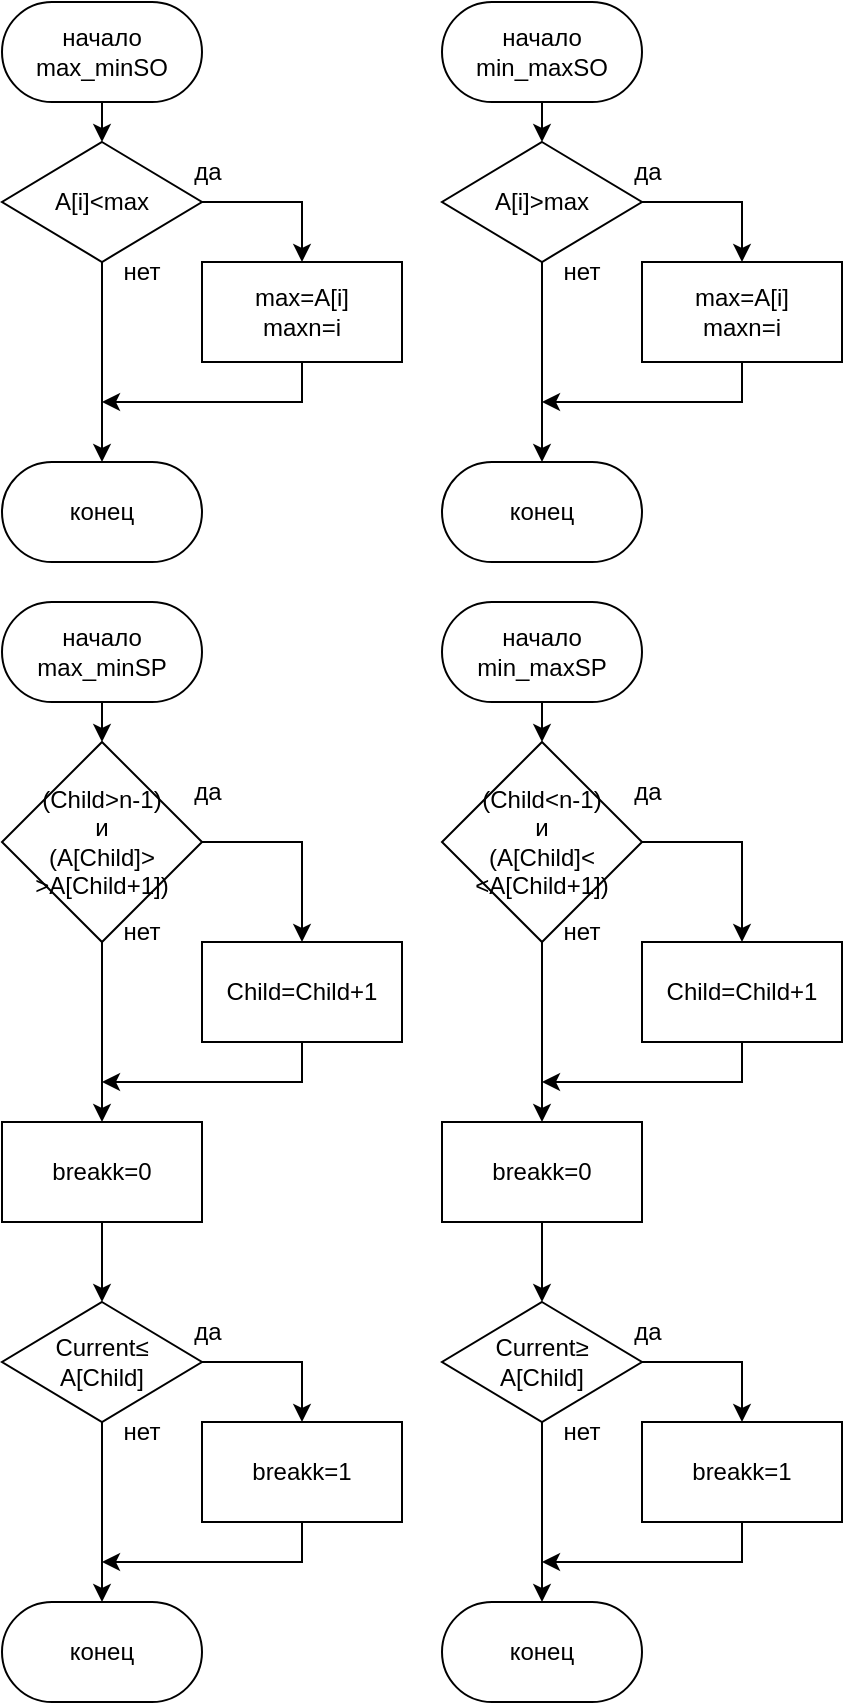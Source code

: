 <mxfile version="22.1.11" type="device">
  <diagram name="Страница — 1" id="pFYDhxXLdyjuPuil33mV">
    <mxGraphModel dx="472" dy="835" grid="1" gridSize="10" guides="1" tooltips="1" connect="1" arrows="1" fold="1" page="1" pageScale="1" pageWidth="827" pageHeight="1169" math="0" shadow="0">
      <root>
        <mxCell id="0" />
        <mxCell id="1" parent="0" />
        <mxCell id="r4o31-9kBz0pcTyGA1zk-6" style="edgeStyle=orthogonalEdgeStyle;rounded=0;orthogonalLoop=1;jettySize=auto;html=1;exitX=0.5;exitY=1;exitDx=0;exitDy=0;entryX=0.5;entryY=0;entryDx=0;entryDy=0;" edge="1" parent="1" source="r4o31-9kBz0pcTyGA1zk-1" target="r4o31-9kBz0pcTyGA1zk-7">
          <mxGeometry relative="1" as="geometry">
            <mxPoint x="70" y="90" as="targetPoint" />
          </mxGeometry>
        </mxCell>
        <mxCell id="r4o31-9kBz0pcTyGA1zk-1" value="начало&lt;br&gt;max_minSO" style="rounded=1;whiteSpace=wrap;html=1;arcSize=50;" vertex="1" parent="1">
          <mxGeometry x="20" y="20" width="100" height="50" as="geometry" />
        </mxCell>
        <mxCell id="r4o31-9kBz0pcTyGA1zk-11" style="edgeStyle=orthogonalEdgeStyle;rounded=0;orthogonalLoop=1;jettySize=auto;html=1;exitX=1;exitY=0.5;exitDx=0;exitDy=0;" edge="1" parent="1" source="r4o31-9kBz0pcTyGA1zk-7" target="r4o31-9kBz0pcTyGA1zk-10">
          <mxGeometry relative="1" as="geometry" />
        </mxCell>
        <mxCell id="r4o31-9kBz0pcTyGA1zk-14" style="edgeStyle=orthogonalEdgeStyle;rounded=0;orthogonalLoop=1;jettySize=auto;html=1;exitX=0.5;exitY=1;exitDx=0;exitDy=0;entryX=0.5;entryY=0;entryDx=0;entryDy=0;" edge="1" parent="1" source="r4o31-9kBz0pcTyGA1zk-7" target="r4o31-9kBz0pcTyGA1zk-12">
          <mxGeometry relative="1" as="geometry" />
        </mxCell>
        <mxCell id="r4o31-9kBz0pcTyGA1zk-7" value="A[i]&amp;lt;max" style="rhombus;whiteSpace=wrap;html=1;" vertex="1" parent="1">
          <mxGeometry x="20" y="90" width="100" height="60" as="geometry" />
        </mxCell>
        <mxCell id="r4o31-9kBz0pcTyGA1zk-8" value="да" style="text;html=1;strokeColor=none;fillColor=none;align=center;verticalAlign=middle;whiteSpace=wrap;rounded=0;" vertex="1" parent="1">
          <mxGeometry x="93" y="90" width="60" height="30" as="geometry" />
        </mxCell>
        <mxCell id="r4o31-9kBz0pcTyGA1zk-9" value="нет" style="text;html=1;strokeColor=none;fillColor=none;align=center;verticalAlign=middle;whiteSpace=wrap;rounded=0;" vertex="1" parent="1">
          <mxGeometry x="60" y="140" width="60" height="30" as="geometry" />
        </mxCell>
        <mxCell id="r4o31-9kBz0pcTyGA1zk-15" style="edgeStyle=orthogonalEdgeStyle;rounded=0;orthogonalLoop=1;jettySize=auto;html=1;exitX=0.5;exitY=1;exitDx=0;exitDy=0;" edge="1" parent="1" source="r4o31-9kBz0pcTyGA1zk-10">
          <mxGeometry relative="1" as="geometry">
            <mxPoint x="70" y="220" as="targetPoint" />
            <Array as="points">
              <mxPoint x="170" y="220" />
            </Array>
          </mxGeometry>
        </mxCell>
        <mxCell id="r4o31-9kBz0pcTyGA1zk-10" value="&lt;div&gt;max=A[i]&lt;/div&gt;&lt;div&gt;&lt;span style=&quot;background-color: initial;&quot;&gt;maxn=i&lt;/span&gt;&lt;/div&gt;" style="rounded=0;whiteSpace=wrap;html=1;" vertex="1" parent="1">
          <mxGeometry x="120" y="150" width="100" height="50" as="geometry" />
        </mxCell>
        <mxCell id="r4o31-9kBz0pcTyGA1zk-12" value="конец" style="rounded=1;whiteSpace=wrap;html=1;arcSize=50;" vertex="1" parent="1">
          <mxGeometry x="20" y="250" width="100" height="50" as="geometry" />
        </mxCell>
        <mxCell id="r4o31-9kBz0pcTyGA1zk-16" style="edgeStyle=orthogonalEdgeStyle;rounded=0;orthogonalLoop=1;jettySize=auto;html=1;exitX=0.5;exitY=1;exitDx=0;exitDy=0;entryX=0.5;entryY=0;entryDx=0;entryDy=0;" edge="1" parent="1" source="r4o31-9kBz0pcTyGA1zk-17" target="r4o31-9kBz0pcTyGA1zk-20">
          <mxGeometry relative="1" as="geometry">
            <mxPoint x="290" y="90" as="targetPoint" />
          </mxGeometry>
        </mxCell>
        <mxCell id="r4o31-9kBz0pcTyGA1zk-17" value="начало&lt;br&gt;min_maxSO" style="rounded=1;whiteSpace=wrap;html=1;arcSize=50;" vertex="1" parent="1">
          <mxGeometry x="240" y="20" width="100" height="50" as="geometry" />
        </mxCell>
        <mxCell id="r4o31-9kBz0pcTyGA1zk-18" style="edgeStyle=orthogonalEdgeStyle;rounded=0;orthogonalLoop=1;jettySize=auto;html=1;exitX=1;exitY=0.5;exitDx=0;exitDy=0;" edge="1" parent="1" source="r4o31-9kBz0pcTyGA1zk-20" target="r4o31-9kBz0pcTyGA1zk-24">
          <mxGeometry relative="1" as="geometry" />
        </mxCell>
        <mxCell id="r4o31-9kBz0pcTyGA1zk-19" style="edgeStyle=orthogonalEdgeStyle;rounded=0;orthogonalLoop=1;jettySize=auto;html=1;exitX=0.5;exitY=1;exitDx=0;exitDy=0;entryX=0.5;entryY=0;entryDx=0;entryDy=0;" edge="1" parent="1" source="r4o31-9kBz0pcTyGA1zk-20" target="r4o31-9kBz0pcTyGA1zk-25">
          <mxGeometry relative="1" as="geometry" />
        </mxCell>
        <mxCell id="r4o31-9kBz0pcTyGA1zk-20" value="A[i]&amp;gt;max" style="rhombus;whiteSpace=wrap;html=1;" vertex="1" parent="1">
          <mxGeometry x="240" y="90" width="100" height="60" as="geometry" />
        </mxCell>
        <mxCell id="r4o31-9kBz0pcTyGA1zk-21" value="да" style="text;html=1;strokeColor=none;fillColor=none;align=center;verticalAlign=middle;whiteSpace=wrap;rounded=0;" vertex="1" parent="1">
          <mxGeometry x="313" y="90" width="60" height="30" as="geometry" />
        </mxCell>
        <mxCell id="r4o31-9kBz0pcTyGA1zk-22" value="нет" style="text;html=1;strokeColor=none;fillColor=none;align=center;verticalAlign=middle;whiteSpace=wrap;rounded=0;" vertex="1" parent="1">
          <mxGeometry x="280" y="140" width="60" height="30" as="geometry" />
        </mxCell>
        <mxCell id="r4o31-9kBz0pcTyGA1zk-23" style="edgeStyle=orthogonalEdgeStyle;rounded=0;orthogonalLoop=1;jettySize=auto;html=1;exitX=0.5;exitY=1;exitDx=0;exitDy=0;" edge="1" parent="1" source="r4o31-9kBz0pcTyGA1zk-24">
          <mxGeometry relative="1" as="geometry">
            <mxPoint x="290" y="220" as="targetPoint" />
            <Array as="points">
              <mxPoint x="390" y="220" />
            </Array>
          </mxGeometry>
        </mxCell>
        <mxCell id="r4o31-9kBz0pcTyGA1zk-24" value="&lt;div&gt;max=A[i]&lt;/div&gt;&lt;div&gt;&lt;span style=&quot;background-color: initial;&quot;&gt;maxn=i&lt;/span&gt;&lt;/div&gt;" style="rounded=0;whiteSpace=wrap;html=1;" vertex="1" parent="1">
          <mxGeometry x="340" y="150" width="100" height="50" as="geometry" />
        </mxCell>
        <mxCell id="r4o31-9kBz0pcTyGA1zk-25" value="конец" style="rounded=1;whiteSpace=wrap;html=1;arcSize=50;" vertex="1" parent="1">
          <mxGeometry x="240" y="250" width="100" height="50" as="geometry" />
        </mxCell>
        <mxCell id="r4o31-9kBz0pcTyGA1zk-30" style="edgeStyle=orthogonalEdgeStyle;rounded=0;orthogonalLoop=1;jettySize=auto;html=1;exitX=0.5;exitY=1;exitDx=0;exitDy=0;entryX=0.5;entryY=0;entryDx=0;entryDy=0;" edge="1" parent="1" source="r4o31-9kBz0pcTyGA1zk-26" target="r4o31-9kBz0pcTyGA1zk-27">
          <mxGeometry relative="1" as="geometry" />
        </mxCell>
        <mxCell id="r4o31-9kBz0pcTyGA1zk-26" value="начало&lt;br&gt;max_minSP" style="rounded=1;whiteSpace=wrap;html=1;arcSize=50;" vertex="1" parent="1">
          <mxGeometry x="20" y="320" width="100" height="50" as="geometry" />
        </mxCell>
        <mxCell id="r4o31-9kBz0pcTyGA1zk-32" style="edgeStyle=orthogonalEdgeStyle;rounded=0;orthogonalLoop=1;jettySize=auto;html=1;exitX=1;exitY=0.5;exitDx=0;exitDy=0;entryX=0.5;entryY=0;entryDx=0;entryDy=0;" edge="1" parent="1" source="r4o31-9kBz0pcTyGA1zk-27" target="r4o31-9kBz0pcTyGA1zk-31">
          <mxGeometry relative="1" as="geometry" />
        </mxCell>
        <mxCell id="r4o31-9kBz0pcTyGA1zk-37" style="edgeStyle=orthogonalEdgeStyle;rounded=0;orthogonalLoop=1;jettySize=auto;html=1;exitX=0.5;exitY=1;exitDx=0;exitDy=0;" edge="1" parent="1" source="r4o31-9kBz0pcTyGA1zk-27" target="r4o31-9kBz0pcTyGA1zk-35">
          <mxGeometry relative="1" as="geometry" />
        </mxCell>
        <mxCell id="r4o31-9kBz0pcTyGA1zk-27" value="(Child&amp;gt;n-1) &lt;br&gt;и&lt;br&gt;(A[Child]&amp;gt;&lt;br&gt;&amp;gt;A[Child+1])" style="rhombus;whiteSpace=wrap;html=1;" vertex="1" parent="1">
          <mxGeometry x="20" y="390" width="100" height="100" as="geometry" />
        </mxCell>
        <mxCell id="r4o31-9kBz0pcTyGA1zk-28" value="да" style="text;html=1;strokeColor=none;fillColor=none;align=center;verticalAlign=middle;whiteSpace=wrap;rounded=0;" vertex="1" parent="1">
          <mxGeometry x="93" y="400" width="60" height="30" as="geometry" />
        </mxCell>
        <mxCell id="r4o31-9kBz0pcTyGA1zk-29" value="нет" style="text;html=1;strokeColor=none;fillColor=none;align=center;verticalAlign=middle;whiteSpace=wrap;rounded=0;" vertex="1" parent="1">
          <mxGeometry x="60" y="470" width="60" height="30" as="geometry" />
        </mxCell>
        <mxCell id="r4o31-9kBz0pcTyGA1zk-47" style="edgeStyle=orthogonalEdgeStyle;rounded=0;orthogonalLoop=1;jettySize=auto;html=1;exitX=0.5;exitY=1;exitDx=0;exitDy=0;" edge="1" parent="1" source="r4o31-9kBz0pcTyGA1zk-31">
          <mxGeometry relative="1" as="geometry">
            <mxPoint x="70" y="560" as="targetPoint" />
            <Array as="points">
              <mxPoint x="170" y="560" />
            </Array>
          </mxGeometry>
        </mxCell>
        <mxCell id="r4o31-9kBz0pcTyGA1zk-31" value="Child=Child+1" style="rounded=0;whiteSpace=wrap;html=1;" vertex="1" parent="1">
          <mxGeometry x="120" y="490" width="100" height="50" as="geometry" />
        </mxCell>
        <mxCell id="r4o31-9kBz0pcTyGA1zk-43" style="edgeStyle=orthogonalEdgeStyle;rounded=0;orthogonalLoop=1;jettySize=auto;html=1;exitX=0.5;exitY=1;exitDx=0;exitDy=0;entryX=0.5;entryY=0;entryDx=0;entryDy=0;" edge="1" parent="1" source="r4o31-9kBz0pcTyGA1zk-35" target="r4o31-9kBz0pcTyGA1zk-40">
          <mxGeometry relative="1" as="geometry" />
        </mxCell>
        <mxCell id="r4o31-9kBz0pcTyGA1zk-35" value="breakk=0" style="rounded=0;whiteSpace=wrap;html=1;" vertex="1" parent="1">
          <mxGeometry x="20" y="580" width="100" height="50" as="geometry" />
        </mxCell>
        <mxCell id="r4o31-9kBz0pcTyGA1zk-45" style="edgeStyle=orthogonalEdgeStyle;rounded=0;orthogonalLoop=1;jettySize=auto;html=1;exitX=1;exitY=0.5;exitDx=0;exitDy=0;entryX=0.5;entryY=0;entryDx=0;entryDy=0;" edge="1" parent="1" source="r4o31-9kBz0pcTyGA1zk-40" target="r4o31-9kBz0pcTyGA1zk-44">
          <mxGeometry relative="1" as="geometry" />
        </mxCell>
        <mxCell id="r4o31-9kBz0pcTyGA1zk-50" style="edgeStyle=orthogonalEdgeStyle;rounded=0;orthogonalLoop=1;jettySize=auto;html=1;exitX=0.5;exitY=1;exitDx=0;exitDy=0;entryX=0.5;entryY=0;entryDx=0;entryDy=0;" edge="1" parent="1" source="r4o31-9kBz0pcTyGA1zk-40" target="r4o31-9kBz0pcTyGA1zk-48">
          <mxGeometry relative="1" as="geometry" />
        </mxCell>
        <mxCell id="r4o31-9kBz0pcTyGA1zk-40" value="Current≤&lt;br&gt;A[Child]" style="rhombus;whiteSpace=wrap;html=1;" vertex="1" parent="1">
          <mxGeometry x="20" y="670" width="100" height="60" as="geometry" />
        </mxCell>
        <mxCell id="r4o31-9kBz0pcTyGA1zk-41" value="да" style="text;html=1;strokeColor=none;fillColor=none;align=center;verticalAlign=middle;whiteSpace=wrap;rounded=0;" vertex="1" parent="1">
          <mxGeometry x="93" y="670" width="60" height="30" as="geometry" />
        </mxCell>
        <mxCell id="r4o31-9kBz0pcTyGA1zk-42" value="нет" style="text;html=1;strokeColor=none;fillColor=none;align=center;verticalAlign=middle;whiteSpace=wrap;rounded=0;" vertex="1" parent="1">
          <mxGeometry x="60" y="720" width="60" height="30" as="geometry" />
        </mxCell>
        <mxCell id="r4o31-9kBz0pcTyGA1zk-52" style="edgeStyle=orthogonalEdgeStyle;rounded=0;orthogonalLoop=1;jettySize=auto;html=1;exitX=0.5;exitY=1;exitDx=0;exitDy=0;" edge="1" parent="1" source="r4o31-9kBz0pcTyGA1zk-44">
          <mxGeometry relative="1" as="geometry">
            <mxPoint x="70" y="800" as="targetPoint" />
            <Array as="points">
              <mxPoint x="170" y="800" />
            </Array>
          </mxGeometry>
        </mxCell>
        <mxCell id="r4o31-9kBz0pcTyGA1zk-44" value="breakk=1" style="rounded=0;whiteSpace=wrap;html=1;" vertex="1" parent="1">
          <mxGeometry x="120" y="730" width="100" height="50" as="geometry" />
        </mxCell>
        <mxCell id="r4o31-9kBz0pcTyGA1zk-48" value="конец" style="rounded=1;whiteSpace=wrap;html=1;arcSize=50;" vertex="1" parent="1">
          <mxGeometry x="20" y="820" width="100" height="50" as="geometry" />
        </mxCell>
        <mxCell id="r4o31-9kBz0pcTyGA1zk-53" style="edgeStyle=orthogonalEdgeStyle;rounded=0;orthogonalLoop=1;jettySize=auto;html=1;exitX=0.5;exitY=1;exitDx=0;exitDy=0;entryX=0.5;entryY=0;entryDx=0;entryDy=0;" edge="1" parent="1" source="r4o31-9kBz0pcTyGA1zk-54" target="r4o31-9kBz0pcTyGA1zk-57">
          <mxGeometry relative="1" as="geometry" />
        </mxCell>
        <mxCell id="r4o31-9kBz0pcTyGA1zk-54" value="начало&lt;br&gt;min_maxSP" style="rounded=1;whiteSpace=wrap;html=1;arcSize=50;" vertex="1" parent="1">
          <mxGeometry x="240" y="320" width="100" height="50" as="geometry" />
        </mxCell>
        <mxCell id="r4o31-9kBz0pcTyGA1zk-55" style="edgeStyle=orthogonalEdgeStyle;rounded=0;orthogonalLoop=1;jettySize=auto;html=1;exitX=1;exitY=0.5;exitDx=0;exitDy=0;entryX=0.5;entryY=0;entryDx=0;entryDy=0;" edge="1" parent="1" source="r4o31-9kBz0pcTyGA1zk-57" target="r4o31-9kBz0pcTyGA1zk-61">
          <mxGeometry relative="1" as="geometry" />
        </mxCell>
        <mxCell id="r4o31-9kBz0pcTyGA1zk-56" style="edgeStyle=orthogonalEdgeStyle;rounded=0;orthogonalLoop=1;jettySize=auto;html=1;exitX=0.5;exitY=1;exitDx=0;exitDy=0;" edge="1" parent="1" source="r4o31-9kBz0pcTyGA1zk-57" target="r4o31-9kBz0pcTyGA1zk-63">
          <mxGeometry relative="1" as="geometry" />
        </mxCell>
        <mxCell id="r4o31-9kBz0pcTyGA1zk-57" value="(Child&amp;lt;n-1) &lt;br&gt;и&lt;br&gt;(A[Child]&amp;lt;&lt;br&gt;&amp;lt;A[Child+1])" style="rhombus;whiteSpace=wrap;html=1;" vertex="1" parent="1">
          <mxGeometry x="240" y="390" width="100" height="100" as="geometry" />
        </mxCell>
        <mxCell id="r4o31-9kBz0pcTyGA1zk-58" value="да" style="text;html=1;strokeColor=none;fillColor=none;align=center;verticalAlign=middle;whiteSpace=wrap;rounded=0;" vertex="1" parent="1">
          <mxGeometry x="313" y="400" width="60" height="30" as="geometry" />
        </mxCell>
        <mxCell id="r4o31-9kBz0pcTyGA1zk-59" value="нет" style="text;html=1;strokeColor=none;fillColor=none;align=center;verticalAlign=middle;whiteSpace=wrap;rounded=0;" vertex="1" parent="1">
          <mxGeometry x="280" y="470" width="60" height="30" as="geometry" />
        </mxCell>
        <mxCell id="r4o31-9kBz0pcTyGA1zk-60" style="edgeStyle=orthogonalEdgeStyle;rounded=0;orthogonalLoop=1;jettySize=auto;html=1;exitX=0.5;exitY=1;exitDx=0;exitDy=0;" edge="1" parent="1" source="r4o31-9kBz0pcTyGA1zk-61">
          <mxGeometry relative="1" as="geometry">
            <mxPoint x="290" y="560" as="targetPoint" />
            <Array as="points">
              <mxPoint x="390" y="560" />
            </Array>
          </mxGeometry>
        </mxCell>
        <mxCell id="r4o31-9kBz0pcTyGA1zk-61" value="Child=Child+1" style="rounded=0;whiteSpace=wrap;html=1;" vertex="1" parent="1">
          <mxGeometry x="340" y="490" width="100" height="50" as="geometry" />
        </mxCell>
        <mxCell id="r4o31-9kBz0pcTyGA1zk-62" style="edgeStyle=orthogonalEdgeStyle;rounded=0;orthogonalLoop=1;jettySize=auto;html=1;exitX=0.5;exitY=1;exitDx=0;exitDy=0;entryX=0.5;entryY=0;entryDx=0;entryDy=0;" edge="1" parent="1" source="r4o31-9kBz0pcTyGA1zk-63" target="r4o31-9kBz0pcTyGA1zk-66">
          <mxGeometry relative="1" as="geometry" />
        </mxCell>
        <mxCell id="r4o31-9kBz0pcTyGA1zk-63" value="breakk=0" style="rounded=0;whiteSpace=wrap;html=1;" vertex="1" parent="1">
          <mxGeometry x="240" y="580" width="100" height="50" as="geometry" />
        </mxCell>
        <mxCell id="r4o31-9kBz0pcTyGA1zk-64" style="edgeStyle=orthogonalEdgeStyle;rounded=0;orthogonalLoop=1;jettySize=auto;html=1;exitX=1;exitY=0.5;exitDx=0;exitDy=0;entryX=0.5;entryY=0;entryDx=0;entryDy=0;" edge="1" parent="1" source="r4o31-9kBz0pcTyGA1zk-66" target="r4o31-9kBz0pcTyGA1zk-70">
          <mxGeometry relative="1" as="geometry" />
        </mxCell>
        <mxCell id="r4o31-9kBz0pcTyGA1zk-65" style="edgeStyle=orthogonalEdgeStyle;rounded=0;orthogonalLoop=1;jettySize=auto;html=1;exitX=0.5;exitY=1;exitDx=0;exitDy=0;entryX=0.5;entryY=0;entryDx=0;entryDy=0;" edge="1" parent="1" source="r4o31-9kBz0pcTyGA1zk-66" target="r4o31-9kBz0pcTyGA1zk-71">
          <mxGeometry relative="1" as="geometry" />
        </mxCell>
        <mxCell id="r4o31-9kBz0pcTyGA1zk-66" value="Current≥&lt;br&gt;A[Child]" style="rhombus;whiteSpace=wrap;html=1;" vertex="1" parent="1">
          <mxGeometry x="240" y="670" width="100" height="60" as="geometry" />
        </mxCell>
        <mxCell id="r4o31-9kBz0pcTyGA1zk-67" value="да" style="text;html=1;strokeColor=none;fillColor=none;align=center;verticalAlign=middle;whiteSpace=wrap;rounded=0;" vertex="1" parent="1">
          <mxGeometry x="313" y="670" width="60" height="30" as="geometry" />
        </mxCell>
        <mxCell id="r4o31-9kBz0pcTyGA1zk-68" value="нет" style="text;html=1;strokeColor=none;fillColor=none;align=center;verticalAlign=middle;whiteSpace=wrap;rounded=0;" vertex="1" parent="1">
          <mxGeometry x="280" y="720" width="60" height="30" as="geometry" />
        </mxCell>
        <mxCell id="r4o31-9kBz0pcTyGA1zk-69" style="edgeStyle=orthogonalEdgeStyle;rounded=0;orthogonalLoop=1;jettySize=auto;html=1;exitX=0.5;exitY=1;exitDx=0;exitDy=0;" edge="1" parent="1" source="r4o31-9kBz0pcTyGA1zk-70">
          <mxGeometry relative="1" as="geometry">
            <mxPoint x="290" y="800" as="targetPoint" />
            <Array as="points">
              <mxPoint x="390" y="800" />
            </Array>
          </mxGeometry>
        </mxCell>
        <mxCell id="r4o31-9kBz0pcTyGA1zk-70" value="breakk=1" style="rounded=0;whiteSpace=wrap;html=1;" vertex="1" parent="1">
          <mxGeometry x="340" y="730" width="100" height="50" as="geometry" />
        </mxCell>
        <mxCell id="r4o31-9kBz0pcTyGA1zk-71" value="конец" style="rounded=1;whiteSpace=wrap;html=1;arcSize=50;" vertex="1" parent="1">
          <mxGeometry x="240" y="820" width="100" height="50" as="geometry" />
        </mxCell>
      </root>
    </mxGraphModel>
  </diagram>
</mxfile>
